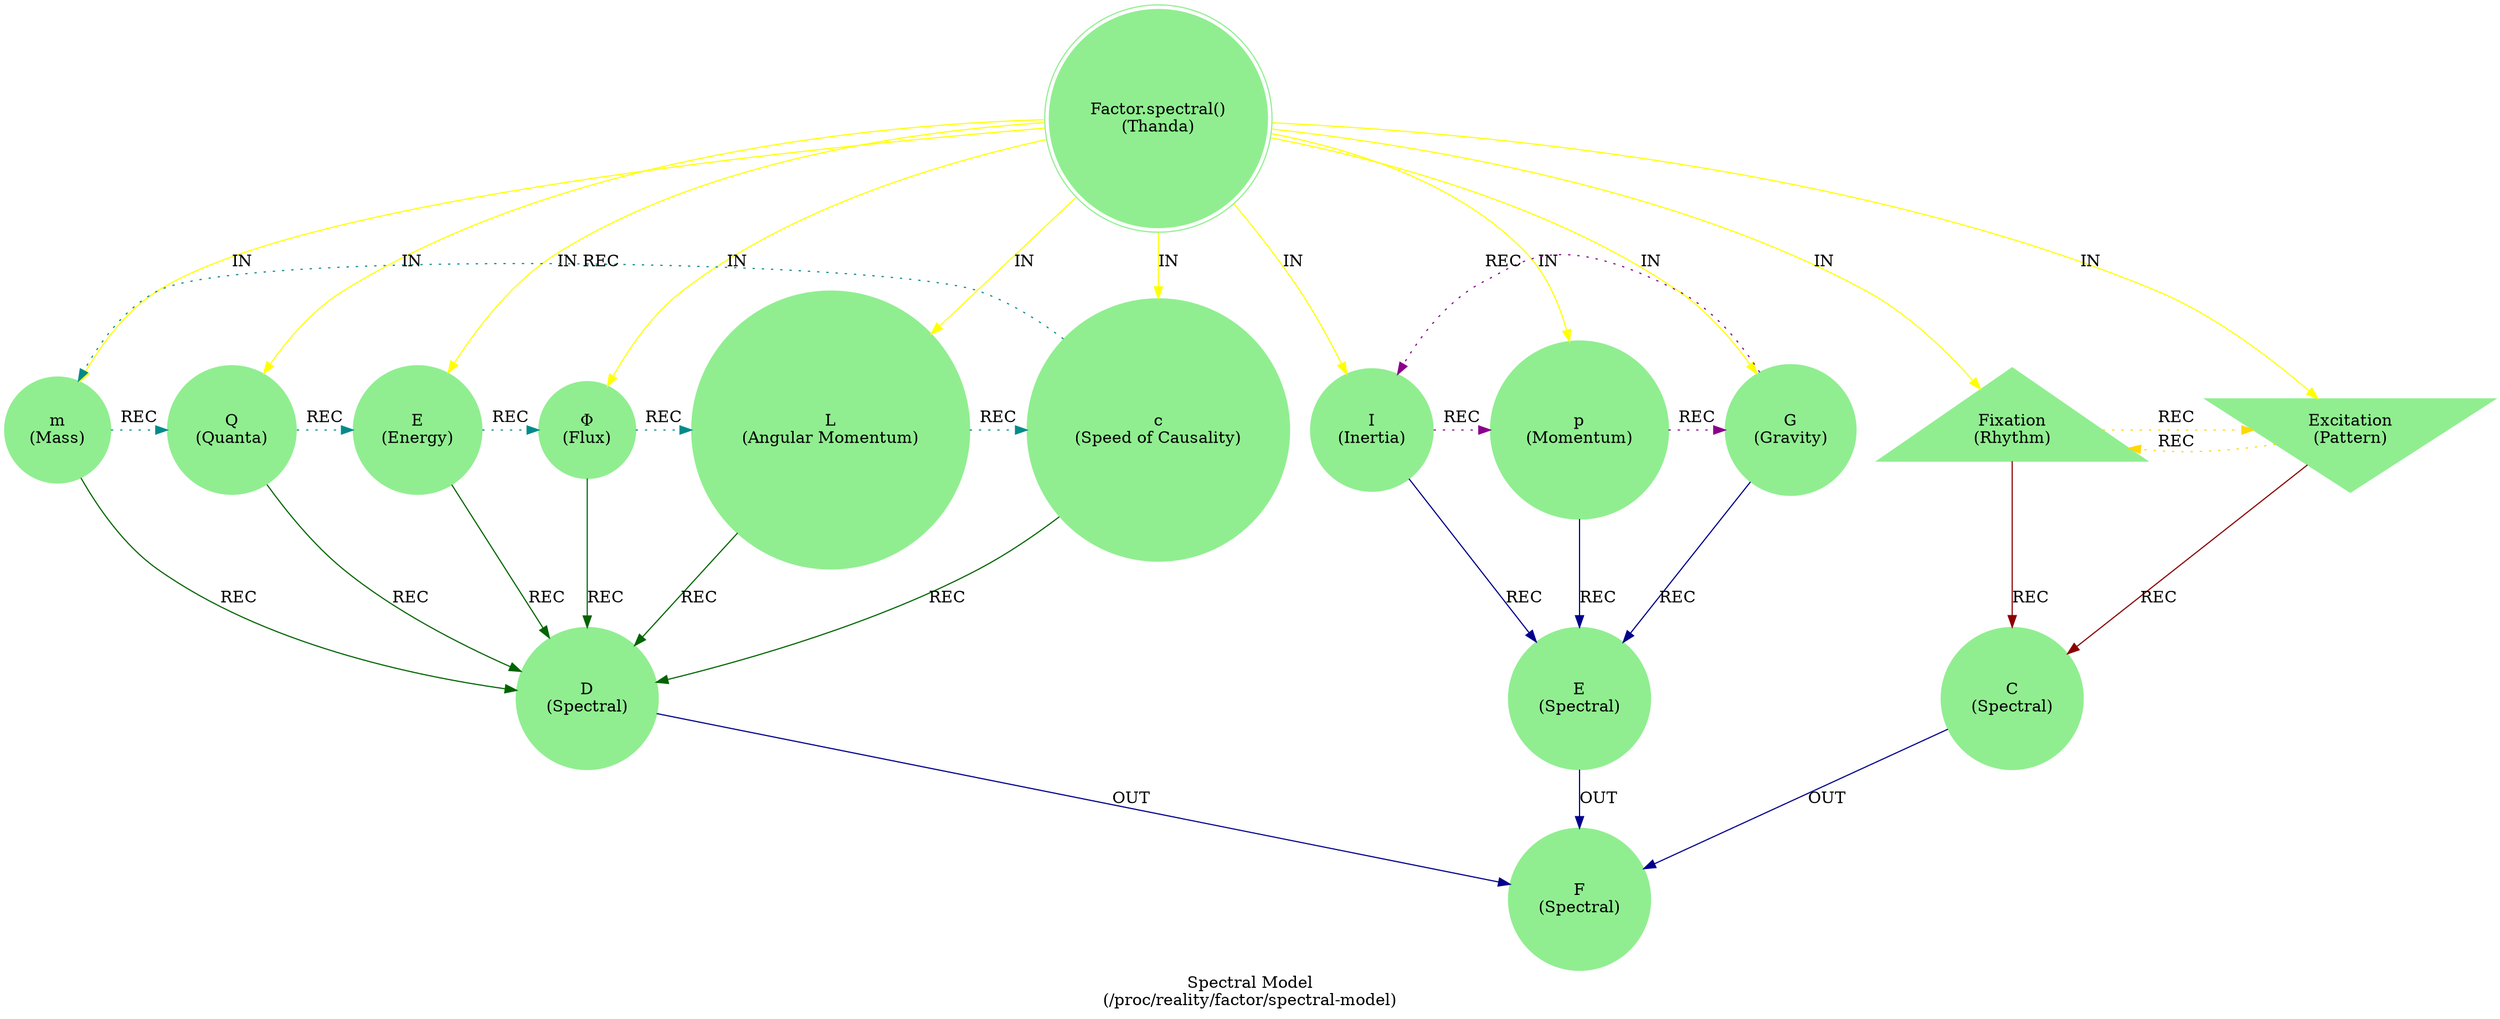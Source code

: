 strict digraph G {
    label = "Spectral Model\n(/proc/reality/factor/spectral-model)";
    style = filled;
    color = lightgray;
    node [shape = circle; style = filled; color = lightgreen;];
    
    // Spectral Model
    spark_0_spectral_seed_t [label = "Factor.spectral()\n(Thanda)";shape = doublecircle;comment = "";];
    spark_1_spectral_seed_t [label = "m\n(Mass)";shape = circle;comment = "";];
    spark_2_spectral_seed_t [label = "Q\n(Quanta)";shape = circle;comment = "Discrete unit of existence. Bridge between Mass and Energy.";];
    spark_4_spectral_seed_t [label = "E\n(Energy)";shape = circle;comment = "";];
    spark_8_spectral_seed_t [label = "Φ\n(Flux)";shape = circle;comment = "Energy flow; excitation pathway. Higher form of phase.";];
    spark_7_spectral_seed_t [label = "L\n(Angular Momentum)";shape = circle;comment = "";];
    spark_5_spectral_seed_t [label = "c\n(Speed of Causality)";shape = circle;comment = "Possibility Space; transformation drive. Emergence catalyst.";];
    spark_3_spectral_seed_t [label = "I\n(Inertia)";shape = circle;comment = "";];
    spark_6_spectral_seed_t [label = "p\n(Momentum)";shape = circle;comment = "";];
    spark_9_spectral_seed_t [label = "G\n(Gravity)";shape = circle;comment = "";];
    spark_a_spectral_seed_t [label = "Fixation\n(Rhythm)";shape = triangle;comment = "";];
    spark_b_spectral_seed_t [label = "Excitation\n(Pattern)";shape = invtriangle;comment = "";];
    spark_c_spectral_seed_t [label = "C\n(Spectral)";comment = "";];
    spark_d_spectral_seed_t [label = "D\n(Spectral)";comment = "";];
    spark_e_spectral_seed_t [label = "E\n(Spectral)";comment = "";];
    spark_f_spectral_seed_t [label = "F\n(Spectral)";comment = "";];
    
    // IN = Input
    // OUT = Output
    // REC = Recursion
    spark_0_spectral_seed_t -> {spark_a_spectral_seed_t spark_b_spectral_seed_t spark_1_spectral_seed_t spark_2_spectral_seed_t spark_3_spectral_seed_t spark_4_spectral_seed_t spark_5_spectral_seed_t spark_6_spectral_seed_t spark_7_spectral_seed_t spark_8_spectral_seed_t spark_9_spectral_seed_t} [label = "IN"; color = yellow; comment = "";];
    
    {spark_a_spectral_seed_t spark_b_spectral_seed_t} -> spark_c_spectral_seed_t [label = "REC"; color = darkred; comment = "";];
    {spark_1_spectral_seed_t spark_2_spectral_seed_t spark_4_spectral_seed_t spark_8_spectral_seed_t spark_7_spectral_seed_t spark_5_spectral_seed_t} -> spark_d_spectral_seed_t [label = "REC"; color = darkgreen; comment = "";];
    {spark_3_spectral_seed_t spark_6_spectral_seed_t spark_9_spectral_seed_t} -> spark_e_spectral_seed_t [label = "REC"; color = darkblue; comment = "";];
    
    spark_1_spectral_seed_t -> spark_2_spectral_seed_t -> spark_4_spectral_seed_t -> spark_8_spectral_seed_t -> spark_7_spectral_seed_t -> spark_5_spectral_seed_t -> spark_1_spectral_seed_t [label = "REC"; color = darkcyan; comment = ""; style = dotted; constraint = false;];
    spark_3_spectral_seed_t -> spark_6_spectral_seed_t -> spark_9_spectral_seed_t -> spark_3_spectral_seed_t [label = "REC"; color = darkmagenta; comment = ""; style = dotted; constraint = false;];
    spark_a_spectral_seed_t -> spark_b_spectral_seed_t -> spark_a_spectral_seed_t [label = "REC"; color = gold; comment = ""; style = dotted; constraint = false;];
    
    {spark_c_spectral_seed_t spark_d_spectral_seed_t spark_e_spectral_seed_t} -> spark_f_spectral_seed_t [label = "OUT"; color = darkblue; comment = "";];
}